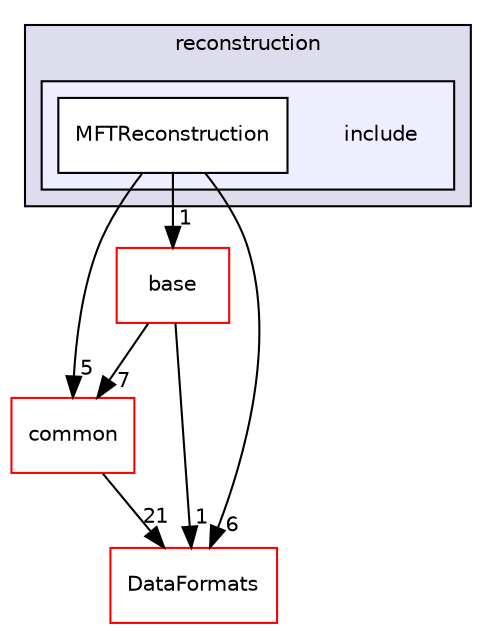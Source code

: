 digraph "/home/travis/build/AliceO2Group/AliceO2/Detectors/ITSMFT/MFT/reconstruction/include" {
  bgcolor=transparent;
  compound=true
  node [ fontsize="10", fontname="Helvetica"];
  edge [ labelfontsize="10", labelfontname="Helvetica"];
  subgraph clusterdir_3d8e691f27a9a1a3f5b37028248bc44b {
    graph [ bgcolor="#ddddee", pencolor="black", label="reconstruction" fontname="Helvetica", fontsize="10", URL="dir_3d8e691f27a9a1a3f5b37028248bc44b.html"]
  subgraph clusterdir_a5377c1b7cc3cb8f35997e73e566fda2 {
    graph [ bgcolor="#eeeeff", pencolor="black", label="" URL="dir_a5377c1b7cc3cb8f35997e73e566fda2.html"];
    dir_a5377c1b7cc3cb8f35997e73e566fda2 [shape=plaintext label="include"];
    dir_79d778f00f7bcfb47baf52dadbc11277 [shape=box label="MFTReconstruction" color="black" fillcolor="white" style="filled" URL="dir_79d778f00f7bcfb47baf52dadbc11277.html"];
  }
  }
  dir_85bf31a2e8d306e7598ffcb73f8df6bf [shape=box label="common" color="red" URL="dir_85bf31a2e8d306e7598ffcb73f8df6bf.html"];
  dir_7e732ae97f4f941436b6909b27d4da36 [shape=box label="base" color="red" URL="dir_7e732ae97f4f941436b6909b27d4da36.html"];
  dir_2171f7ec022c5423887b07c69b2f5b48 [shape=box label="DataFormats" color="red" URL="dir_2171f7ec022c5423887b07c69b2f5b48.html"];
  dir_79d778f00f7bcfb47baf52dadbc11277->dir_85bf31a2e8d306e7598ffcb73f8df6bf [headlabel="5", labeldistance=1.5 headhref="dir_000283_000215.html"];
  dir_79d778f00f7bcfb47baf52dadbc11277->dir_7e732ae97f4f941436b6909b27d4da36 [headlabel="1", labeldistance=1.5 headhref="dir_000283_000119.html"];
  dir_79d778f00f7bcfb47baf52dadbc11277->dir_2171f7ec022c5423887b07c69b2f5b48 [headlabel="6", labeldistance=1.5 headhref="dir_000283_000056.html"];
  dir_85bf31a2e8d306e7598ffcb73f8df6bf->dir_2171f7ec022c5423887b07c69b2f5b48 [headlabel="21", labeldistance=1.5 headhref="dir_000215_000056.html"];
  dir_7e732ae97f4f941436b6909b27d4da36->dir_85bf31a2e8d306e7598ffcb73f8df6bf [headlabel="7", labeldistance=1.5 headhref="dir_000119_000215.html"];
  dir_7e732ae97f4f941436b6909b27d4da36->dir_2171f7ec022c5423887b07c69b2f5b48 [headlabel="1", labeldistance=1.5 headhref="dir_000119_000056.html"];
}
